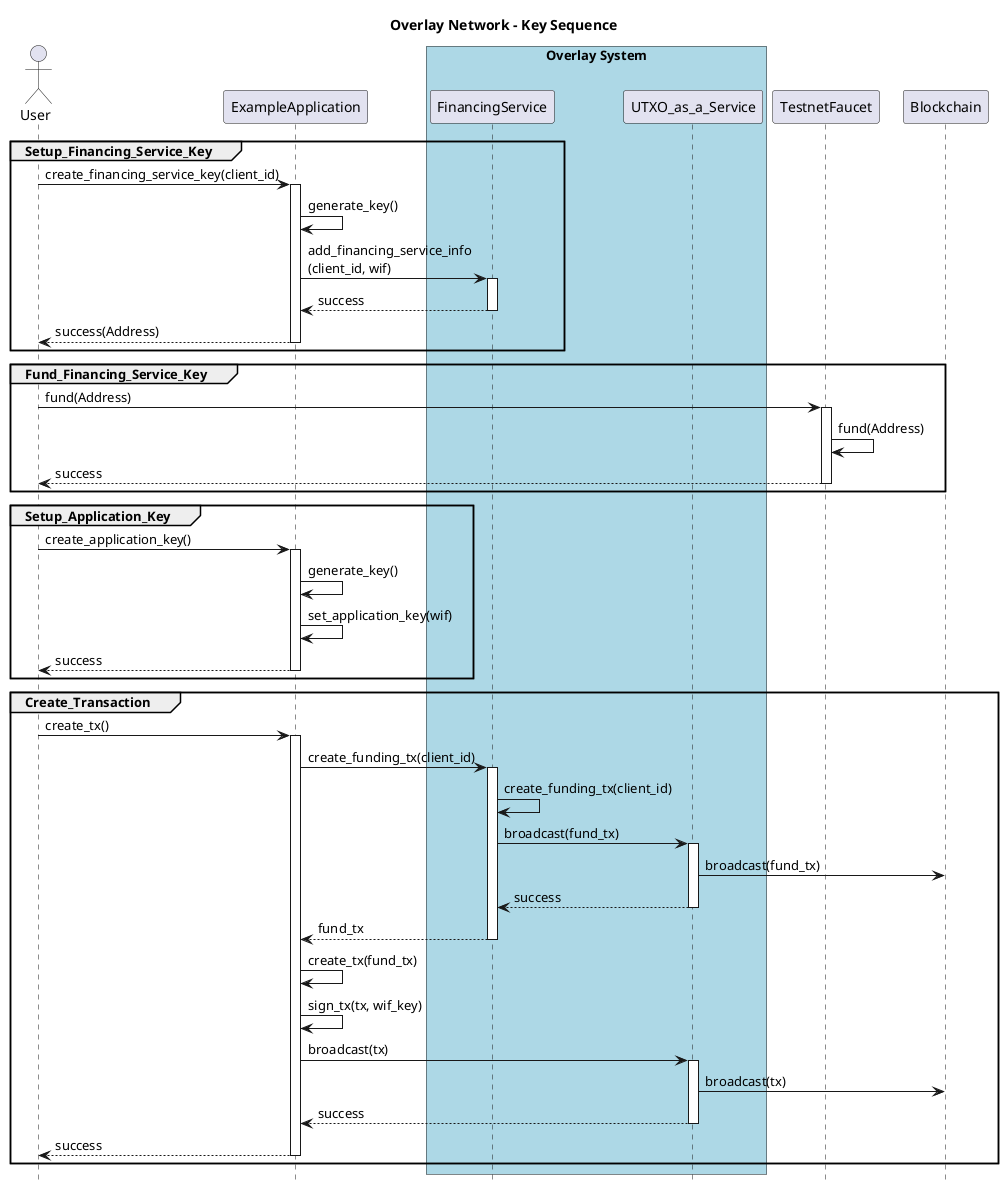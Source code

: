 @startuml
title Overlay Network - Key Sequence
hide footbox

actor User as U

participant ExampleApplication as EA


box "Overlay System"  #lightblue
    participant FinancingService as FS
    participant UTXO_as_a_Service as UaaS
end box

participant TestnetFaucet as TF
participant Blockchain as BC

group Setup_Financing_Service_Key

    U -> EA: create_financing_service_key(client_id)
    activate EA
    EA -> EA: generate_key()
    EA -> FS: add_financing_service_info\n(client_id, wif)
    activate FS
    FS --> EA: success
    deactivate FS
    EA --> U: success(Address)
    deactivate EA

end group

group Fund_Financing_Service_Key

    U -> TF : fund(Address)
    activate TF
    TF -> TF: fund(Address)
    TF --> U : success
    deactivate TF

end group

group Setup_Application_Key
    U -> EA: create_application_key()
    activate EA
    EA -> EA: generate_key()
    EA -> EA: set_application_key(wif)
    EA --> U: success
    deactivate EA
end group


group Create_Transaction
    U -> EA: create_tx()
    activate EA
    EA -> FS: create_funding_tx(client_id)
    activate FS
    FS -> FS: create_funding_tx(client_id)
    FS -> UaaS: broadcast(fund_tx)
    activate UaaS
    UaaS -> BC: broadcast(fund_tx)
    UaaS --> FS: success
    deactivate UaaS

    FS --> EA: fund_tx
    deactivate FS
    EA -> EA: create_tx(fund_tx)
    EA -> EA: sign_tx(tx, wif_key)

    EA -> UaaS: broadcast(tx)
    activate UaaS
    UaaS -> BC: broadcast(tx)
    UaaS --> EA: success
    deactivate UaaS


    EA --> U: success
    deactivate EA
end group


@enduml